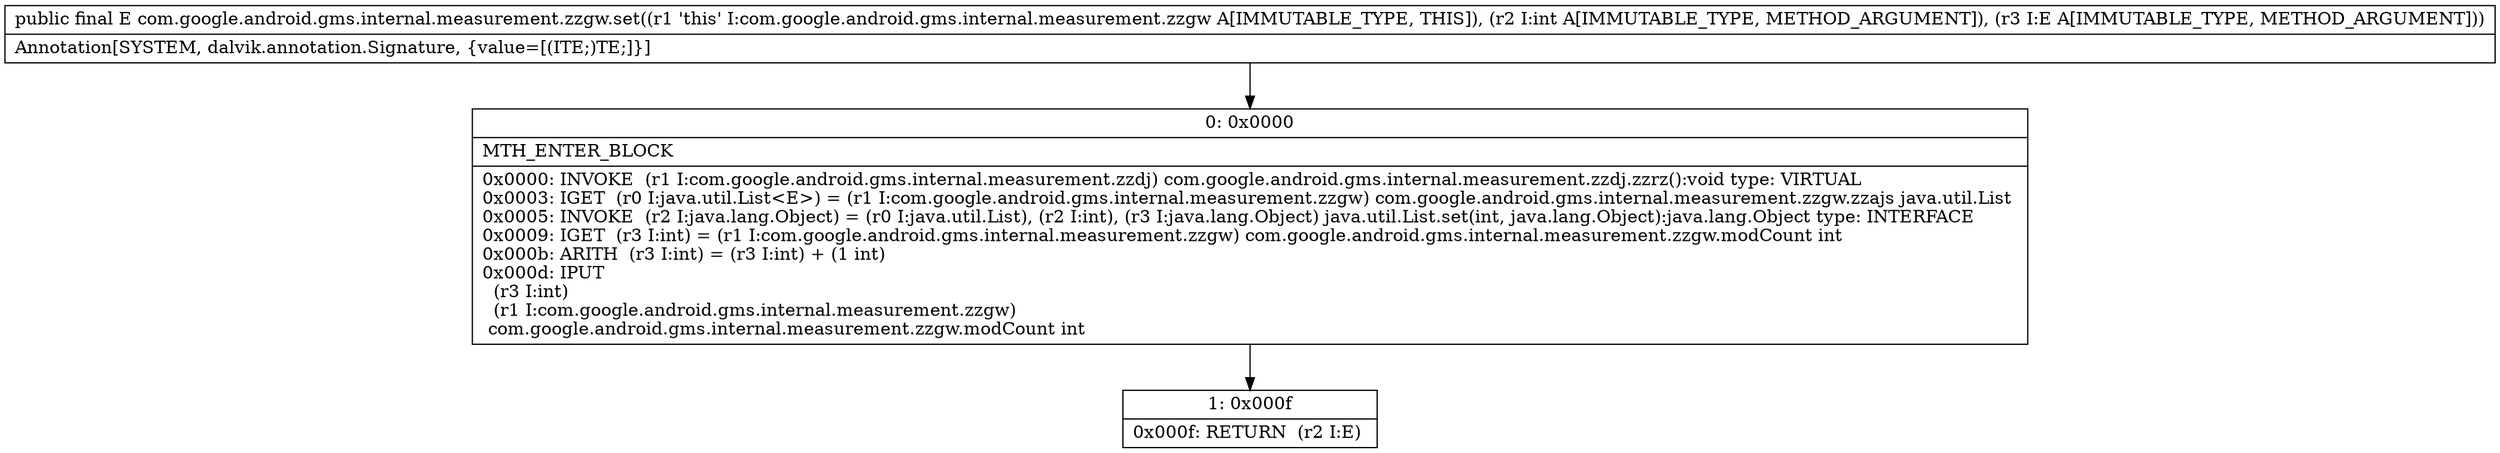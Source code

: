 digraph "CFG forcom.google.android.gms.internal.measurement.zzgw.set(ILjava\/lang\/Object;)Ljava\/lang\/Object;" {
Node_0 [shape=record,label="{0\:\ 0x0000|MTH_ENTER_BLOCK\l|0x0000: INVOKE  (r1 I:com.google.android.gms.internal.measurement.zzdj) com.google.android.gms.internal.measurement.zzdj.zzrz():void type: VIRTUAL \l0x0003: IGET  (r0 I:java.util.List\<E\>) = (r1 I:com.google.android.gms.internal.measurement.zzgw) com.google.android.gms.internal.measurement.zzgw.zzajs java.util.List \l0x0005: INVOKE  (r2 I:java.lang.Object) = (r0 I:java.util.List), (r2 I:int), (r3 I:java.lang.Object) java.util.List.set(int, java.lang.Object):java.lang.Object type: INTERFACE \l0x0009: IGET  (r3 I:int) = (r1 I:com.google.android.gms.internal.measurement.zzgw) com.google.android.gms.internal.measurement.zzgw.modCount int \l0x000b: ARITH  (r3 I:int) = (r3 I:int) + (1 int) \l0x000d: IPUT  \l  (r3 I:int)\l  (r1 I:com.google.android.gms.internal.measurement.zzgw)\l com.google.android.gms.internal.measurement.zzgw.modCount int \l}"];
Node_1 [shape=record,label="{1\:\ 0x000f|0x000f: RETURN  (r2 I:E) \l}"];
MethodNode[shape=record,label="{public final E com.google.android.gms.internal.measurement.zzgw.set((r1 'this' I:com.google.android.gms.internal.measurement.zzgw A[IMMUTABLE_TYPE, THIS]), (r2 I:int A[IMMUTABLE_TYPE, METHOD_ARGUMENT]), (r3 I:E A[IMMUTABLE_TYPE, METHOD_ARGUMENT]))  | Annotation[SYSTEM, dalvik.annotation.Signature, \{value=[(ITE;)TE;]\}]\l}"];
MethodNode -> Node_0;
Node_0 -> Node_1;
}


